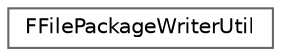 digraph "Graphical Class Hierarchy"
{
 // INTERACTIVE_SVG=YES
 // LATEX_PDF_SIZE
  bgcolor="transparent";
  edge [fontname=Helvetica,fontsize=10,labelfontname=Helvetica,labelfontsize=10];
  node [fontname=Helvetica,fontsize=10,shape=box,height=0.2,width=0.4];
  rankdir="LR";
  Node0 [id="Node000000",label="FFilePackageWriterUtil",height=0.2,width=0.4,color="grey40", fillcolor="white", style="filled",URL="$d3/d52/classFFilePackageWriterUtil.html",tooltip="Class containing functions to save cooked packages in separate .uasset,.uexp,.ubulk files."];
}
